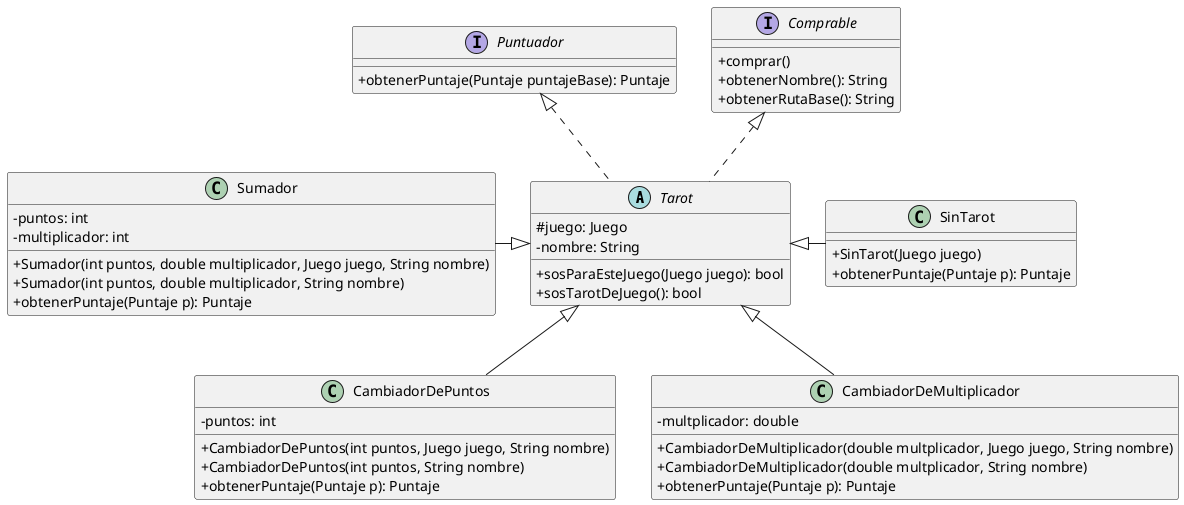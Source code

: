 @startuml Tarot
skinparam classAttributeIconSize 0

abstract class Tarot{
#juego: Juego
-nombre: String
+sosParaEsteJuego(Juego juego): bool
+sosTarotDeJuego(): bool
}

interface Comprable {
    +comprar()
    +obtenerNombre(): String
    +obtenerRutaBase(): String
}

interface Puntuador {
    +obtenerPuntaje(Puntaje puntajeBase): Puntaje
}

class Sumador {
-puntos: int
-multiplicador: int
+Sumador(int puntos, double multiplicador, Juego juego, String nombre)
+Sumador(int puntos, double multiplicador, String nombre)
+obtenerPuntaje(Puntaje p): Puntaje
}

class SinTarot {
+SinTarot(Juego juego)
+obtenerPuntaje(Puntaje p): Puntaje
}

class CambiadorDePuntos {
-puntos: int
+CambiadorDePuntos(int puntos, Juego juego, String nombre)
+CambiadorDePuntos(int puntos, String nombre)
+obtenerPuntaje(Puntaje p): Puntaje
}

class CambiadorDeMultiplicador {
-multplicador: double
+CambiadorDeMultiplicador(double multplicador, Juego juego, String nombre)
+CambiadorDeMultiplicador(double multplicador, String nombre)
+obtenerPuntaje(Puntaje p): Puntaje
}

Sumador -right-|> Tarot
SinTarot -left-|> Tarot
CambiadorDePuntos -up-|> Tarot
CambiadorDeMultiplicador -up-|> Tarot

Tarot .up.|> Comprable
Tarot .up.|> Puntuador

@enduml